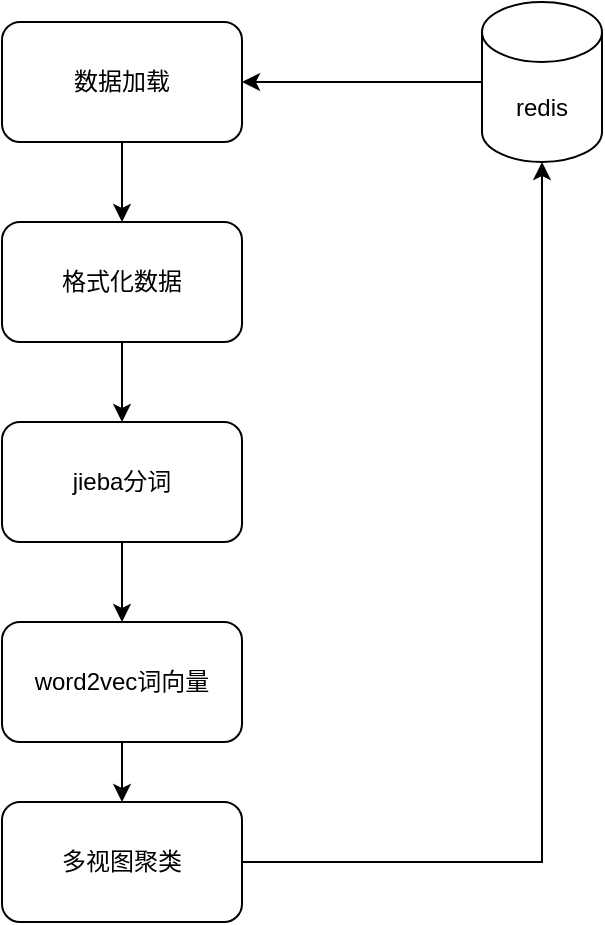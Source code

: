 <mxfile version="21.1.7" type="github">
  <diagram name="第 1 页" id="k89TIvn4m0dtPKskJD4J">
    <mxGraphModel dx="1221" dy="636" grid="1" gridSize="10" guides="1" tooltips="1" connect="1" arrows="1" fold="1" page="1" pageScale="1" pageWidth="827" pageHeight="1169" math="0" shadow="0">
      <root>
        <mxCell id="0" />
        <mxCell id="1" parent="0" />
        <mxCell id="HB0bfiGY2XgcyA1t-snH-9" style="edgeStyle=orthogonalEdgeStyle;rounded=0;orthogonalLoop=1;jettySize=auto;html=1;exitX=0.5;exitY=1;exitDx=0;exitDy=0;" edge="1" parent="1" source="HB0bfiGY2XgcyA1t-snH-1" target="HB0bfiGY2XgcyA1t-snH-2">
          <mxGeometry relative="1" as="geometry" />
        </mxCell>
        <mxCell id="HB0bfiGY2XgcyA1t-snH-1" value="格式化数据" style="rounded=1;whiteSpace=wrap;html=1;" vertex="1" parent="1">
          <mxGeometry x="240" y="140" width="120" height="60" as="geometry" />
        </mxCell>
        <mxCell id="HB0bfiGY2XgcyA1t-snH-10" style="edgeStyle=orthogonalEdgeStyle;rounded=0;orthogonalLoop=1;jettySize=auto;html=1;exitX=0.5;exitY=1;exitDx=0;exitDy=0;entryX=0.5;entryY=0;entryDx=0;entryDy=0;" edge="1" parent="1" source="HB0bfiGY2XgcyA1t-snH-2" target="HB0bfiGY2XgcyA1t-snH-3">
          <mxGeometry relative="1" as="geometry" />
        </mxCell>
        <mxCell id="HB0bfiGY2XgcyA1t-snH-2" value="jieba分词" style="rounded=1;whiteSpace=wrap;html=1;" vertex="1" parent="1">
          <mxGeometry x="240" y="240" width="120" height="60" as="geometry" />
        </mxCell>
        <mxCell id="HB0bfiGY2XgcyA1t-snH-11" style="edgeStyle=orthogonalEdgeStyle;rounded=0;orthogonalLoop=1;jettySize=auto;html=1;exitX=0.5;exitY=1;exitDx=0;exitDy=0;entryX=0.5;entryY=0;entryDx=0;entryDy=0;" edge="1" parent="1" source="HB0bfiGY2XgcyA1t-snH-3" target="HB0bfiGY2XgcyA1t-snH-4">
          <mxGeometry relative="1" as="geometry" />
        </mxCell>
        <mxCell id="HB0bfiGY2XgcyA1t-snH-3" value="word2vec词向量" style="rounded=1;whiteSpace=wrap;html=1;" vertex="1" parent="1">
          <mxGeometry x="240" y="340" width="120" height="60" as="geometry" />
        </mxCell>
        <mxCell id="HB0bfiGY2XgcyA1t-snH-12" style="edgeStyle=orthogonalEdgeStyle;rounded=0;orthogonalLoop=1;jettySize=auto;html=1;exitX=1;exitY=0.5;exitDx=0;exitDy=0;entryX=0.5;entryY=1;entryDx=0;entryDy=0;entryPerimeter=0;" edge="1" parent="1" source="HB0bfiGY2XgcyA1t-snH-4" target="HB0bfiGY2XgcyA1t-snH-5">
          <mxGeometry relative="1" as="geometry" />
        </mxCell>
        <mxCell id="HB0bfiGY2XgcyA1t-snH-4" value="多视图聚类" style="rounded=1;whiteSpace=wrap;html=1;" vertex="1" parent="1">
          <mxGeometry x="240" y="430" width="120" height="60" as="geometry" />
        </mxCell>
        <mxCell id="HB0bfiGY2XgcyA1t-snH-8" style="edgeStyle=orthogonalEdgeStyle;rounded=0;orthogonalLoop=1;jettySize=auto;html=1;exitX=0;exitY=0.5;exitDx=0;exitDy=0;exitPerimeter=0;entryX=1;entryY=0.5;entryDx=0;entryDy=0;" edge="1" parent="1" source="HB0bfiGY2XgcyA1t-snH-5" target="HB0bfiGY2XgcyA1t-snH-6">
          <mxGeometry relative="1" as="geometry" />
        </mxCell>
        <mxCell id="HB0bfiGY2XgcyA1t-snH-5" value="redis" style="shape=cylinder3;whiteSpace=wrap;html=1;boundedLbl=1;backgroundOutline=1;size=15;" vertex="1" parent="1">
          <mxGeometry x="480" y="30" width="60" height="80" as="geometry" />
        </mxCell>
        <mxCell id="HB0bfiGY2XgcyA1t-snH-7" style="edgeStyle=orthogonalEdgeStyle;rounded=0;orthogonalLoop=1;jettySize=auto;html=1;exitX=0.5;exitY=1;exitDx=0;exitDy=0;entryX=0.5;entryY=0;entryDx=0;entryDy=0;" edge="1" parent="1" source="HB0bfiGY2XgcyA1t-snH-6" target="HB0bfiGY2XgcyA1t-snH-1">
          <mxGeometry relative="1" as="geometry" />
        </mxCell>
        <mxCell id="HB0bfiGY2XgcyA1t-snH-6" value="数据加载" style="rounded=1;whiteSpace=wrap;html=1;" vertex="1" parent="1">
          <mxGeometry x="240" y="40" width="120" height="60" as="geometry" />
        </mxCell>
      </root>
    </mxGraphModel>
  </diagram>
</mxfile>
